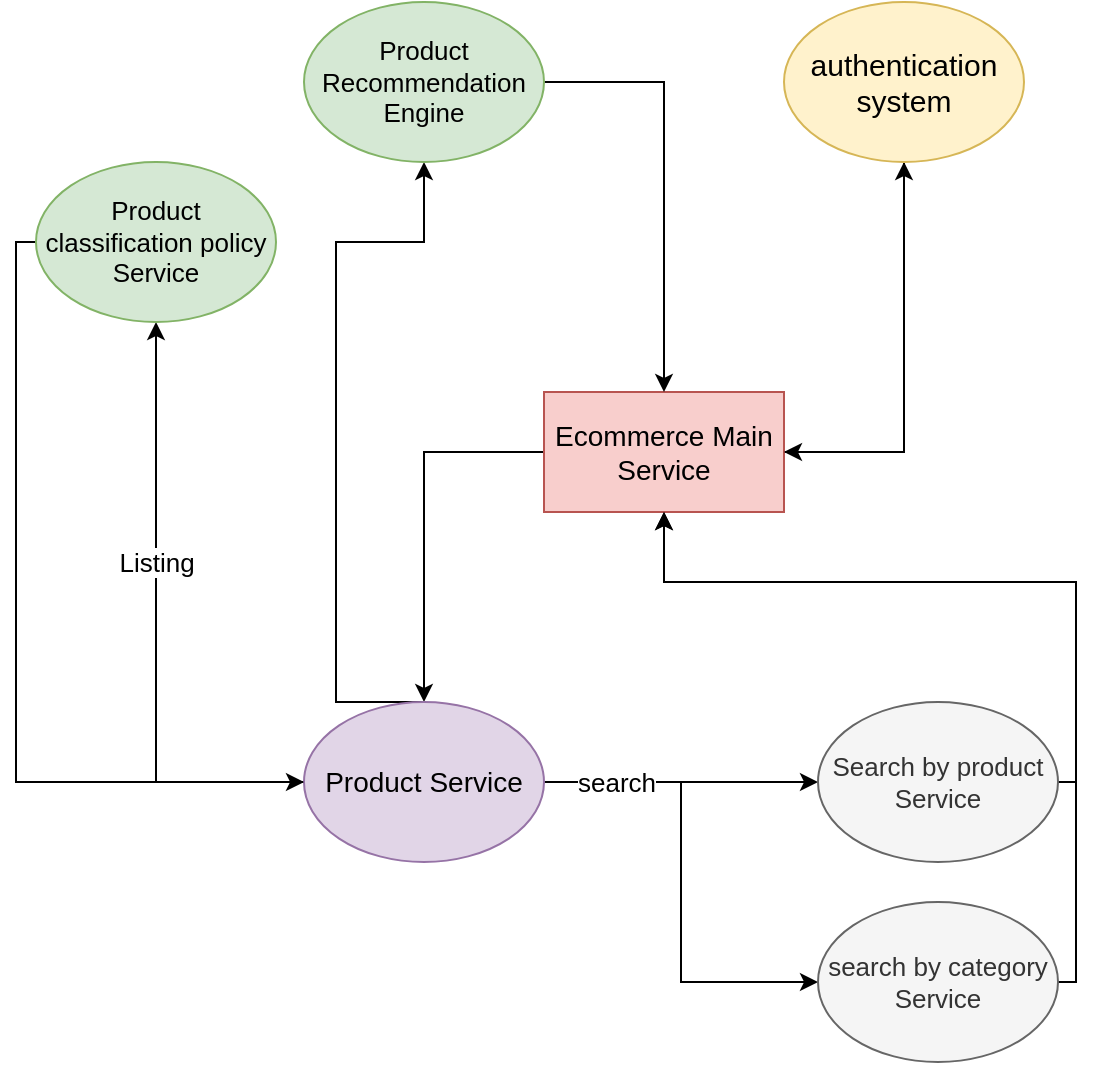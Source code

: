 <mxfile version="24.0.4" type="github">
  <diagram name="Page-1" id="tIjdkuIWJymZXRRLj7sA">
    <mxGraphModel dx="1173" dy="627" grid="1" gridSize="10" guides="1" tooltips="1" connect="1" arrows="1" fold="1" page="1" pageScale="1" pageWidth="827" pageHeight="1169" math="0" shadow="0">
      <root>
        <mxCell id="0" />
        <mxCell id="1" parent="0" />
        <mxCell id="5dZZIq5LxggSPaik0xjG-4" style="edgeStyle=orthogonalEdgeStyle;rounded=0;orthogonalLoop=1;jettySize=auto;html=1;exitX=1;exitY=0.5;exitDx=0;exitDy=0;entryX=0.5;entryY=1;entryDx=0;entryDy=0;" edge="1" parent="1" source="5dZZIq5LxggSPaik0xjG-1" target="5dZZIq5LxggSPaik0xjG-2">
          <mxGeometry relative="1" as="geometry" />
        </mxCell>
        <mxCell id="5dZZIq5LxggSPaik0xjG-6" style="edgeStyle=orthogonalEdgeStyle;rounded=0;orthogonalLoop=1;jettySize=auto;html=1;exitX=0;exitY=0.5;exitDx=0;exitDy=0;entryX=0.5;entryY=0;entryDx=0;entryDy=0;" edge="1" parent="1" source="5dZZIq5LxggSPaik0xjG-1" target="5dZZIq5LxggSPaik0xjG-5">
          <mxGeometry relative="1" as="geometry" />
        </mxCell>
        <mxCell id="5dZZIq5LxggSPaik0xjG-1" value="&lt;div style=&quot;font-size: 14px;&quot;&gt;&lt;font style=&quot;font-size: 14px;&quot;&gt;Ecommerce Main Service&lt;br&gt;&lt;/font&gt;&lt;/div&gt;" style="rounded=0;whiteSpace=wrap;html=1;fillColor=#f8cecc;strokeColor=#b85450;" vertex="1" parent="1">
          <mxGeometry x="354" y="555" width="120" height="60" as="geometry" />
        </mxCell>
        <mxCell id="5dZZIq5LxggSPaik0xjG-17" style="edgeStyle=orthogonalEdgeStyle;rounded=0;orthogonalLoop=1;jettySize=auto;html=1;exitX=0.5;exitY=1;exitDx=0;exitDy=0;entryX=1;entryY=0.5;entryDx=0;entryDy=0;" edge="1" parent="1" source="5dZZIq5LxggSPaik0xjG-2" target="5dZZIq5LxggSPaik0xjG-1">
          <mxGeometry relative="1" as="geometry" />
        </mxCell>
        <mxCell id="5dZZIq5LxggSPaik0xjG-2" value="&lt;font style=&quot;font-size: 15px;&quot;&gt;authentication system&lt;br&gt;&lt;/font&gt;" style="ellipse;whiteSpace=wrap;html=1;fillColor=#fff2cc;strokeColor=#d6b656;" vertex="1" parent="1">
          <mxGeometry x="474" y="360" width="120" height="80" as="geometry" />
        </mxCell>
        <mxCell id="5dZZIq5LxggSPaik0xjG-9" style="edgeStyle=orthogonalEdgeStyle;rounded=0;orthogonalLoop=1;jettySize=auto;html=1;exitX=1;exitY=0.5;exitDx=0;exitDy=0;entryX=0;entryY=0.5;entryDx=0;entryDy=0;" edge="1" parent="1" source="5dZZIq5LxggSPaik0xjG-5" target="5dZZIq5LxggSPaik0xjG-8">
          <mxGeometry relative="1" as="geometry" />
        </mxCell>
        <mxCell id="5dZZIq5LxggSPaik0xjG-10" style="edgeStyle=orthogonalEdgeStyle;rounded=0;orthogonalLoop=1;jettySize=auto;html=1;entryX=0;entryY=0.5;entryDx=0;entryDy=0;" edge="1" parent="1" source="5dZZIq5LxggSPaik0xjG-5" target="5dZZIq5LxggSPaik0xjG-7">
          <mxGeometry relative="1" as="geometry" />
        </mxCell>
        <mxCell id="5dZZIq5LxggSPaik0xjG-22" value="&lt;div style=&quot;font-size: 12px;&quot;&gt;&lt;font style=&quot;font-size: 13px;&quot;&gt;search&lt;/font&gt;&lt;/div&gt;" style="edgeLabel;html=1;align=center;verticalAlign=middle;resizable=0;points=[];" vertex="1" connectable="0" parent="5dZZIq5LxggSPaik0xjG-10">
          <mxGeometry x="-0.789" y="-2" relative="1" as="geometry">
            <mxPoint x="11" y="-2" as="offset" />
          </mxGeometry>
        </mxCell>
        <mxCell id="5dZZIq5LxggSPaik0xjG-20" style="edgeStyle=orthogonalEdgeStyle;rounded=0;orthogonalLoop=1;jettySize=auto;html=1;exitX=0;exitY=0.5;exitDx=0;exitDy=0;entryX=0.5;entryY=1;entryDx=0;entryDy=0;" edge="1" parent="1" source="5dZZIq5LxggSPaik0xjG-5" target="5dZZIq5LxggSPaik0xjG-18">
          <mxGeometry relative="1" as="geometry" />
        </mxCell>
        <mxCell id="5dZZIq5LxggSPaik0xjG-21" value="&lt;div style=&quot;font-size: 12px;&quot;&gt;&lt;font style=&quot;font-size: 13px;&quot;&gt;Listing&lt;/font&gt;&lt;/div&gt;" style="edgeLabel;html=1;align=center;verticalAlign=middle;resizable=0;points=[];" vertex="1" connectable="0" parent="5dZZIq5LxggSPaik0xjG-20">
          <mxGeometry x="0.215" relative="1" as="geometry">
            <mxPoint as="offset" />
          </mxGeometry>
        </mxCell>
        <mxCell id="5dZZIq5LxggSPaik0xjG-29" style="edgeStyle=orthogonalEdgeStyle;rounded=0;orthogonalLoop=1;jettySize=auto;html=1;exitX=0.5;exitY=0;exitDx=0;exitDy=0;entryX=0.5;entryY=1;entryDx=0;entryDy=0;" edge="1" parent="1" source="5dZZIq5LxggSPaik0xjG-5" target="5dZZIq5LxggSPaik0xjG-28">
          <mxGeometry relative="1" as="geometry">
            <Array as="points">
              <mxPoint x="250" y="710" />
              <mxPoint x="250" y="480" />
              <mxPoint x="294" y="480" />
            </Array>
          </mxGeometry>
        </mxCell>
        <mxCell id="5dZZIq5LxggSPaik0xjG-5" value="&lt;font style=&quot;font-size: 14px;&quot;&gt;Product Service&lt;br&gt;&lt;/font&gt;" style="ellipse;whiteSpace=wrap;html=1;fillColor=#e1d5e7;strokeColor=#9673a6;" vertex="1" parent="1">
          <mxGeometry x="234" y="710" width="120" height="80" as="geometry" />
        </mxCell>
        <mxCell id="5dZZIq5LxggSPaik0xjG-16" style="edgeStyle=orthogonalEdgeStyle;rounded=0;orthogonalLoop=1;jettySize=auto;html=1;entryX=0.5;entryY=1;entryDx=0;entryDy=0;" edge="1" parent="1" source="5dZZIq5LxggSPaik0xjG-7" target="5dZZIq5LxggSPaik0xjG-1">
          <mxGeometry relative="1" as="geometry">
            <Array as="points">
              <mxPoint x="620" y="850" />
              <mxPoint x="620" y="650" />
              <mxPoint x="414" y="650" />
            </Array>
          </mxGeometry>
        </mxCell>
        <mxCell id="5dZZIq5LxggSPaik0xjG-7" value="&lt;font style=&quot;font-size: 13px;&quot;&gt;search by category Service&lt;br&gt;&lt;/font&gt;" style="ellipse;whiteSpace=wrap;html=1;fillColor=#f5f5f5;fontColor=#333333;strokeColor=#666666;" vertex="1" parent="1">
          <mxGeometry x="491" y="810" width="120" height="80" as="geometry" />
        </mxCell>
        <mxCell id="5dZZIq5LxggSPaik0xjG-11" style="edgeStyle=orthogonalEdgeStyle;rounded=0;orthogonalLoop=1;jettySize=auto;html=1;exitX=1;exitY=0.5;exitDx=0;exitDy=0;entryX=0.5;entryY=1;entryDx=0;entryDy=0;" edge="1" parent="1" source="5dZZIq5LxggSPaik0xjG-8" target="5dZZIq5LxggSPaik0xjG-1">
          <mxGeometry relative="1" as="geometry">
            <Array as="points">
              <mxPoint x="620" y="750" />
              <mxPoint x="620" y="650" />
              <mxPoint x="414" y="650" />
            </Array>
          </mxGeometry>
        </mxCell>
        <mxCell id="5dZZIq5LxggSPaik0xjG-8" value="&lt;font style=&quot;font-size: 13px;&quot;&gt;Search by product Service&lt;br&gt;&lt;/font&gt;" style="ellipse;whiteSpace=wrap;html=1;fillColor=#f5f5f5;fontColor=#333333;strokeColor=#666666;" vertex="1" parent="1">
          <mxGeometry x="491" y="710" width="120" height="80" as="geometry" />
        </mxCell>
        <mxCell id="5dZZIq5LxggSPaik0xjG-26" style="edgeStyle=orthogonalEdgeStyle;rounded=0;orthogonalLoop=1;jettySize=auto;html=1;exitX=0;exitY=0.5;exitDx=0;exitDy=0;entryX=0;entryY=0.5;entryDx=0;entryDy=0;" edge="1" parent="1" source="5dZZIq5LxggSPaik0xjG-18" target="5dZZIq5LxggSPaik0xjG-5">
          <mxGeometry relative="1" as="geometry">
            <Array as="points">
              <mxPoint x="90" y="480" />
              <mxPoint x="90" y="750" />
            </Array>
          </mxGeometry>
        </mxCell>
        <mxCell id="5dZZIq5LxggSPaik0xjG-18" value="&lt;font style=&quot;font-size: 13px;&quot;&gt;Product classification policy Service&lt;br&gt;&lt;/font&gt;" style="ellipse;whiteSpace=wrap;html=1;fillColor=#d5e8d4;strokeColor=#82b366;" vertex="1" parent="1">
          <mxGeometry x="100" y="440" width="120" height="80" as="geometry" />
        </mxCell>
        <mxCell id="5dZZIq5LxggSPaik0xjG-30" style="edgeStyle=orthogonalEdgeStyle;rounded=0;orthogonalLoop=1;jettySize=auto;html=1;exitX=1;exitY=0.5;exitDx=0;exitDy=0;entryX=0.5;entryY=0;entryDx=0;entryDy=0;" edge="1" parent="1" source="5dZZIq5LxggSPaik0xjG-28" target="5dZZIq5LxggSPaik0xjG-1">
          <mxGeometry relative="1" as="geometry" />
        </mxCell>
        <mxCell id="5dZZIq5LxggSPaik0xjG-28" value="&lt;font style=&quot;font-size: 13px;&quot;&gt;Product Recommendation Engine&lt;br&gt;&lt;/font&gt;" style="ellipse;whiteSpace=wrap;html=1;fillColor=#d5e8d4;strokeColor=#82b366;" vertex="1" parent="1">
          <mxGeometry x="234" y="360" width="120" height="80" as="geometry" />
        </mxCell>
      </root>
    </mxGraphModel>
  </diagram>
</mxfile>

